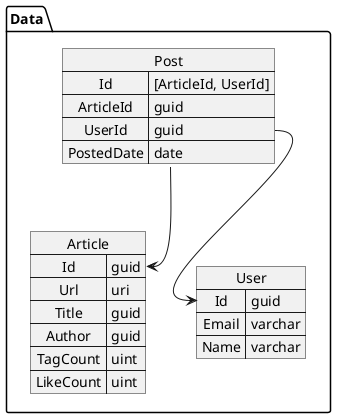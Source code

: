 @startuml articles

' package Domain {
'     class Article {
'     + Url: uri
'     + site data...
'     }

'     class Post {
'         + ArticleId: guid
'         + UserId: guid
'         + PostedDate: date
'     }
' }

package Data {
    map User {
        Id => guid
        Email => varchar
        Name => varchar
    }

    map Article {
        Id => guid
        Url => uri
        Title => guid
        Author => guid
        TagCount => uint
        LikeCount => uint
    }

    map Post {
        Id => [ArticleId, UserId]
        ArticleId => guid
        UserId => guid
        PostedDate => date
    }

    Post::AritcleId--> Article::Id
    Post::UserId--> User::Id
}

' where is:
' - like count
' - tags
' - 

@enduml